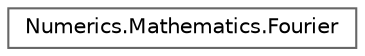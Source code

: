 digraph "Graphical Class Hierarchy"
{
 // LATEX_PDF_SIZE
  bgcolor="transparent";
  edge [fontname=Helvetica,fontsize=10,labelfontname=Helvetica,labelfontsize=10];
  node [fontname=Helvetica,fontsize=10,shape=box,height=0.2,width=0.4];
  rankdir="LR";
  Node0 [id="Node000000",label="Numerics.Mathematics.Fourier",height=0.2,width=0.4,color="grey40", fillcolor="white", style="filled",URL="$class_numerics_1_1_mathematics_1_1_fourier.html",tooltip="Contains Fourier transform methods."];
}
